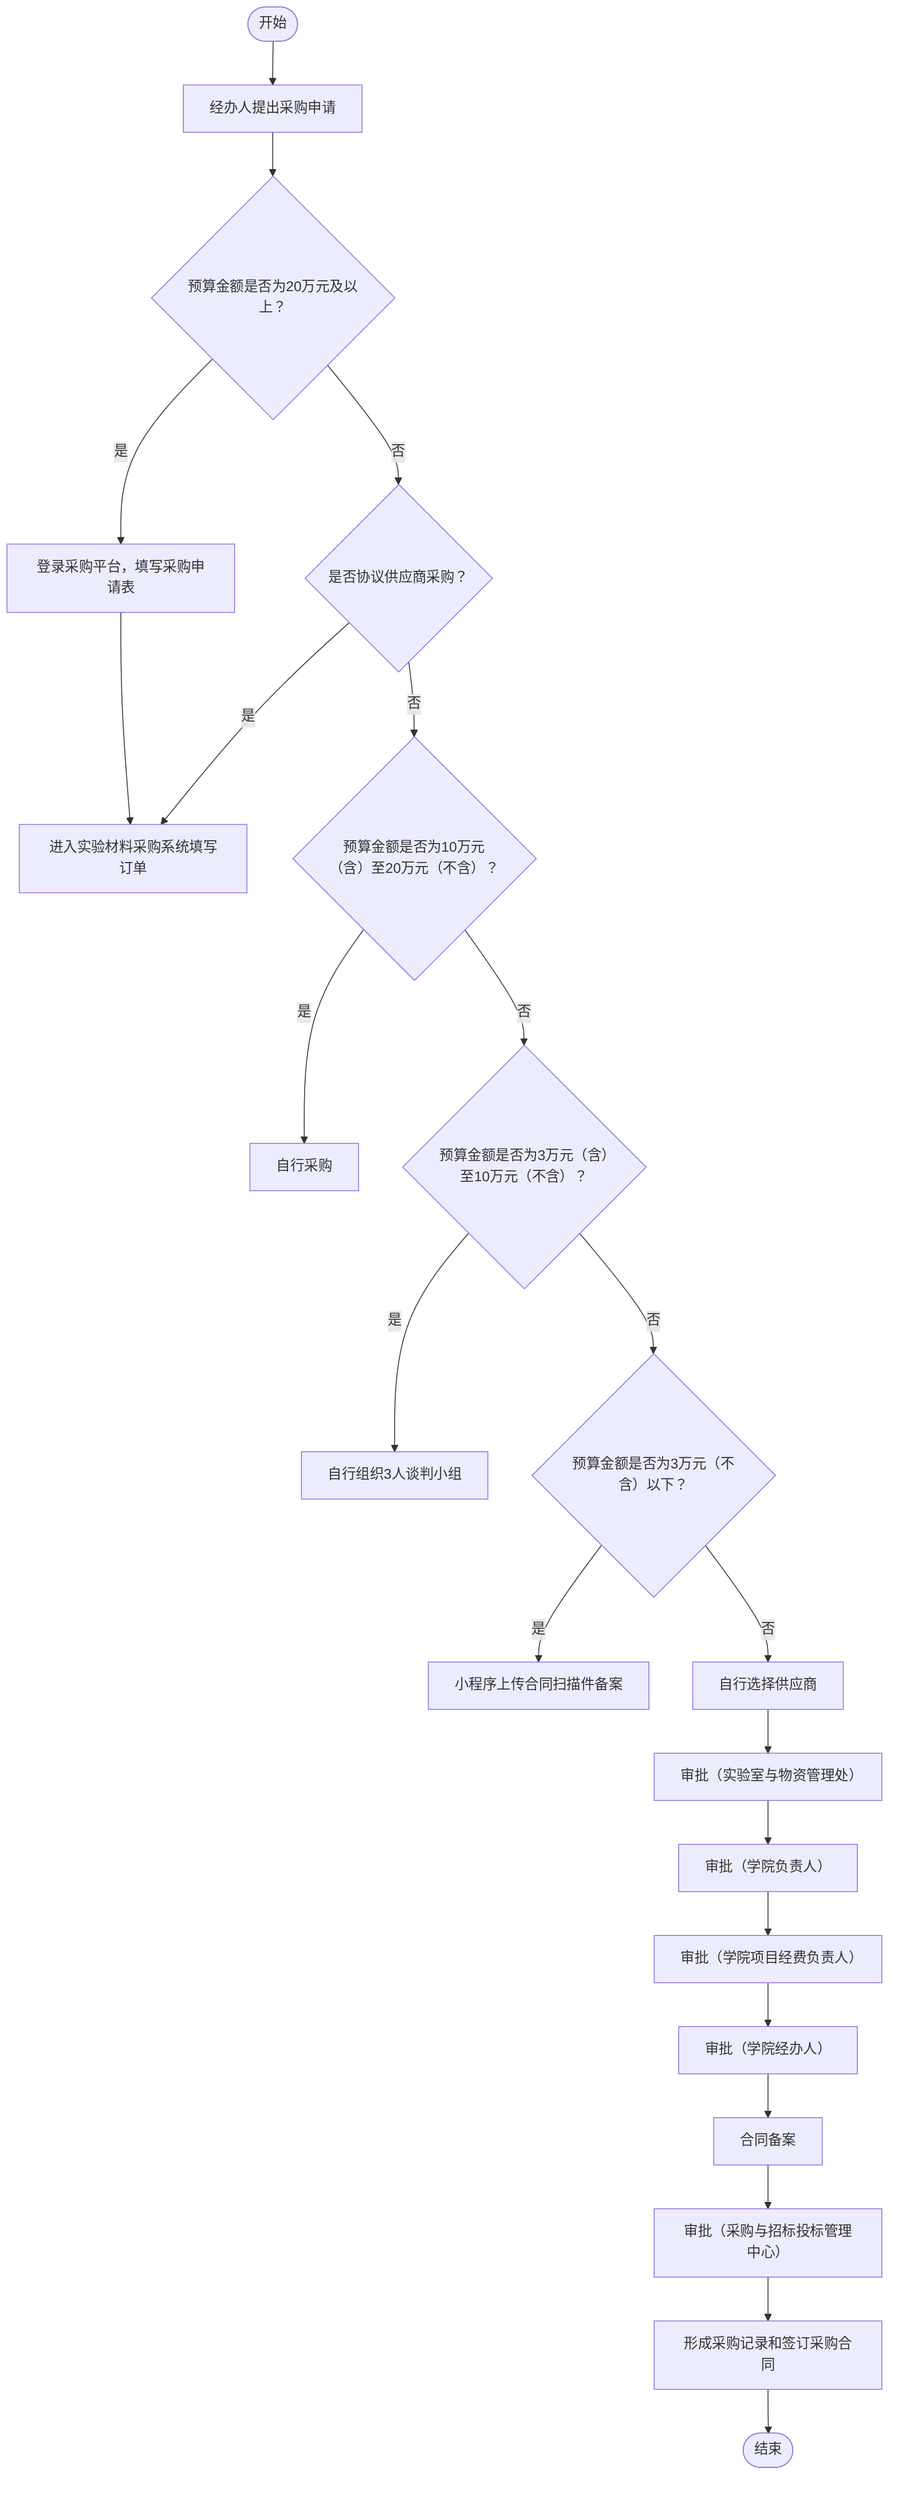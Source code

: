 flowchart TD
    Start(["开始"]) --> A[经办人提出采购申请]
    A --> B{预算金额是否为20万元及以上？}
    B -- 是 --> C[登录采购平台，填写采购申请表]
    B -- 否 --> D{是否协议供应商采购？}
    C --> E[进入实验材料采购系统填写订单]
    D -- 是 --> E
    D -- 否 --> F{预算金额是否为10万元（含）至20万元（不含）？}
    F -- 是 --> G[自行采购]
    F -- 否 --> H{预算金额是否为3万元（含）至10万元（不含）？}
    H -- 是 --> I[自行组织3人谈判小组]
    H -- 否 --> J{预算金额是否为3万元（不含）以下？}
    J -- 是 --> K[小程序上传合同扫描件备案]
    J -- 否 --> L[自行选择供应商]
    L --> M[审批（实验室与物资管理处）]
    M --> N[审批（学院负责人）]
    N --> O[审批（学院项目经费负责人）]
    O --> P[审批（学院经办人）]
    P --> Q[合同备案]
    Q --> R[审批（采购与招标投标管理中心）]
    R --> S[形成采购记录和签订采购合同]
    S --> End(["结束"])